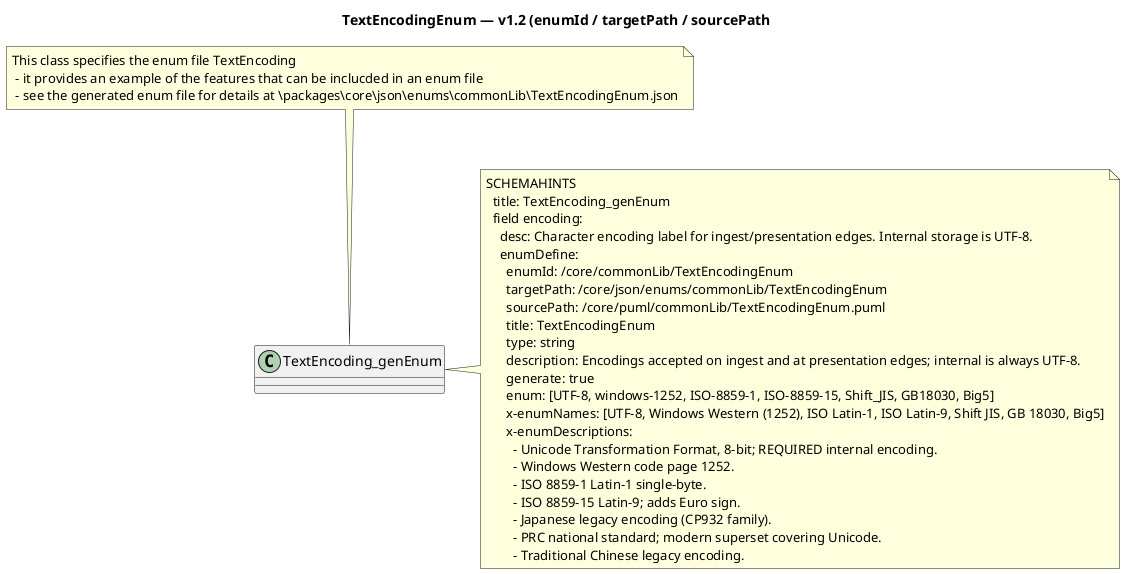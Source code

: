 @startuml
title TextEncodingEnum — v1.2 (enumId / targetPath / sourcePath


' Dummy Class used in generation of an enum.json file. Class name must end with "_genEnum"
class TextEncoding_genEnum {
}
note top of TextEncoding_genEnum
This class specifies the enum file TextEncoding
 - it provides an example of the features that can be inclucded in an enum file
 - see the generated enum file for details at \packages\core\json\enums\commonLib\TextEncodingEnum.json
end note

note right of TextEncoding_genEnum
SCHEMAHINTS
  title: TextEncoding_genEnum
  field encoding:
    desc: Character encoding label for ingest/presentation edges. Internal storage is UTF-8.
    enumDefine:
      enumId: /core/commonLib/TextEncodingEnum
      targetPath: /core/json/enums/commonLib/TextEncodingEnum
      sourcePath: /core/puml/commonLib/TextEncodingEnum.puml
      title: TextEncodingEnum
      type: string
      description: Encodings accepted on ingest and at presentation edges; internal is always UTF-8.
      generate: true
      enum: [UTF-8, windows-1252, ISO-8859-1, ISO-8859-15, Shift_JIS, GB18030, Big5]
      x-enumNames: [UTF-8, Windows Western (1252), ISO Latin-1, ISO Latin-9, Shift JIS, GB 18030, Big5]
      x-enumDescriptions:
        - Unicode Transformation Format, 8-bit; REQUIRED internal encoding.
        - Windows Western code page 1252.
        - ISO 8859-1 Latin-1 single-byte.
        - ISO 8859-15 Latin-9; adds Euro sign.
        - Japanese legacy encoding (CP932 family).
        - PRC national standard; modern superset covering Unicode.
        - Traditional Chinese legacy encoding.
end note

@enduml
